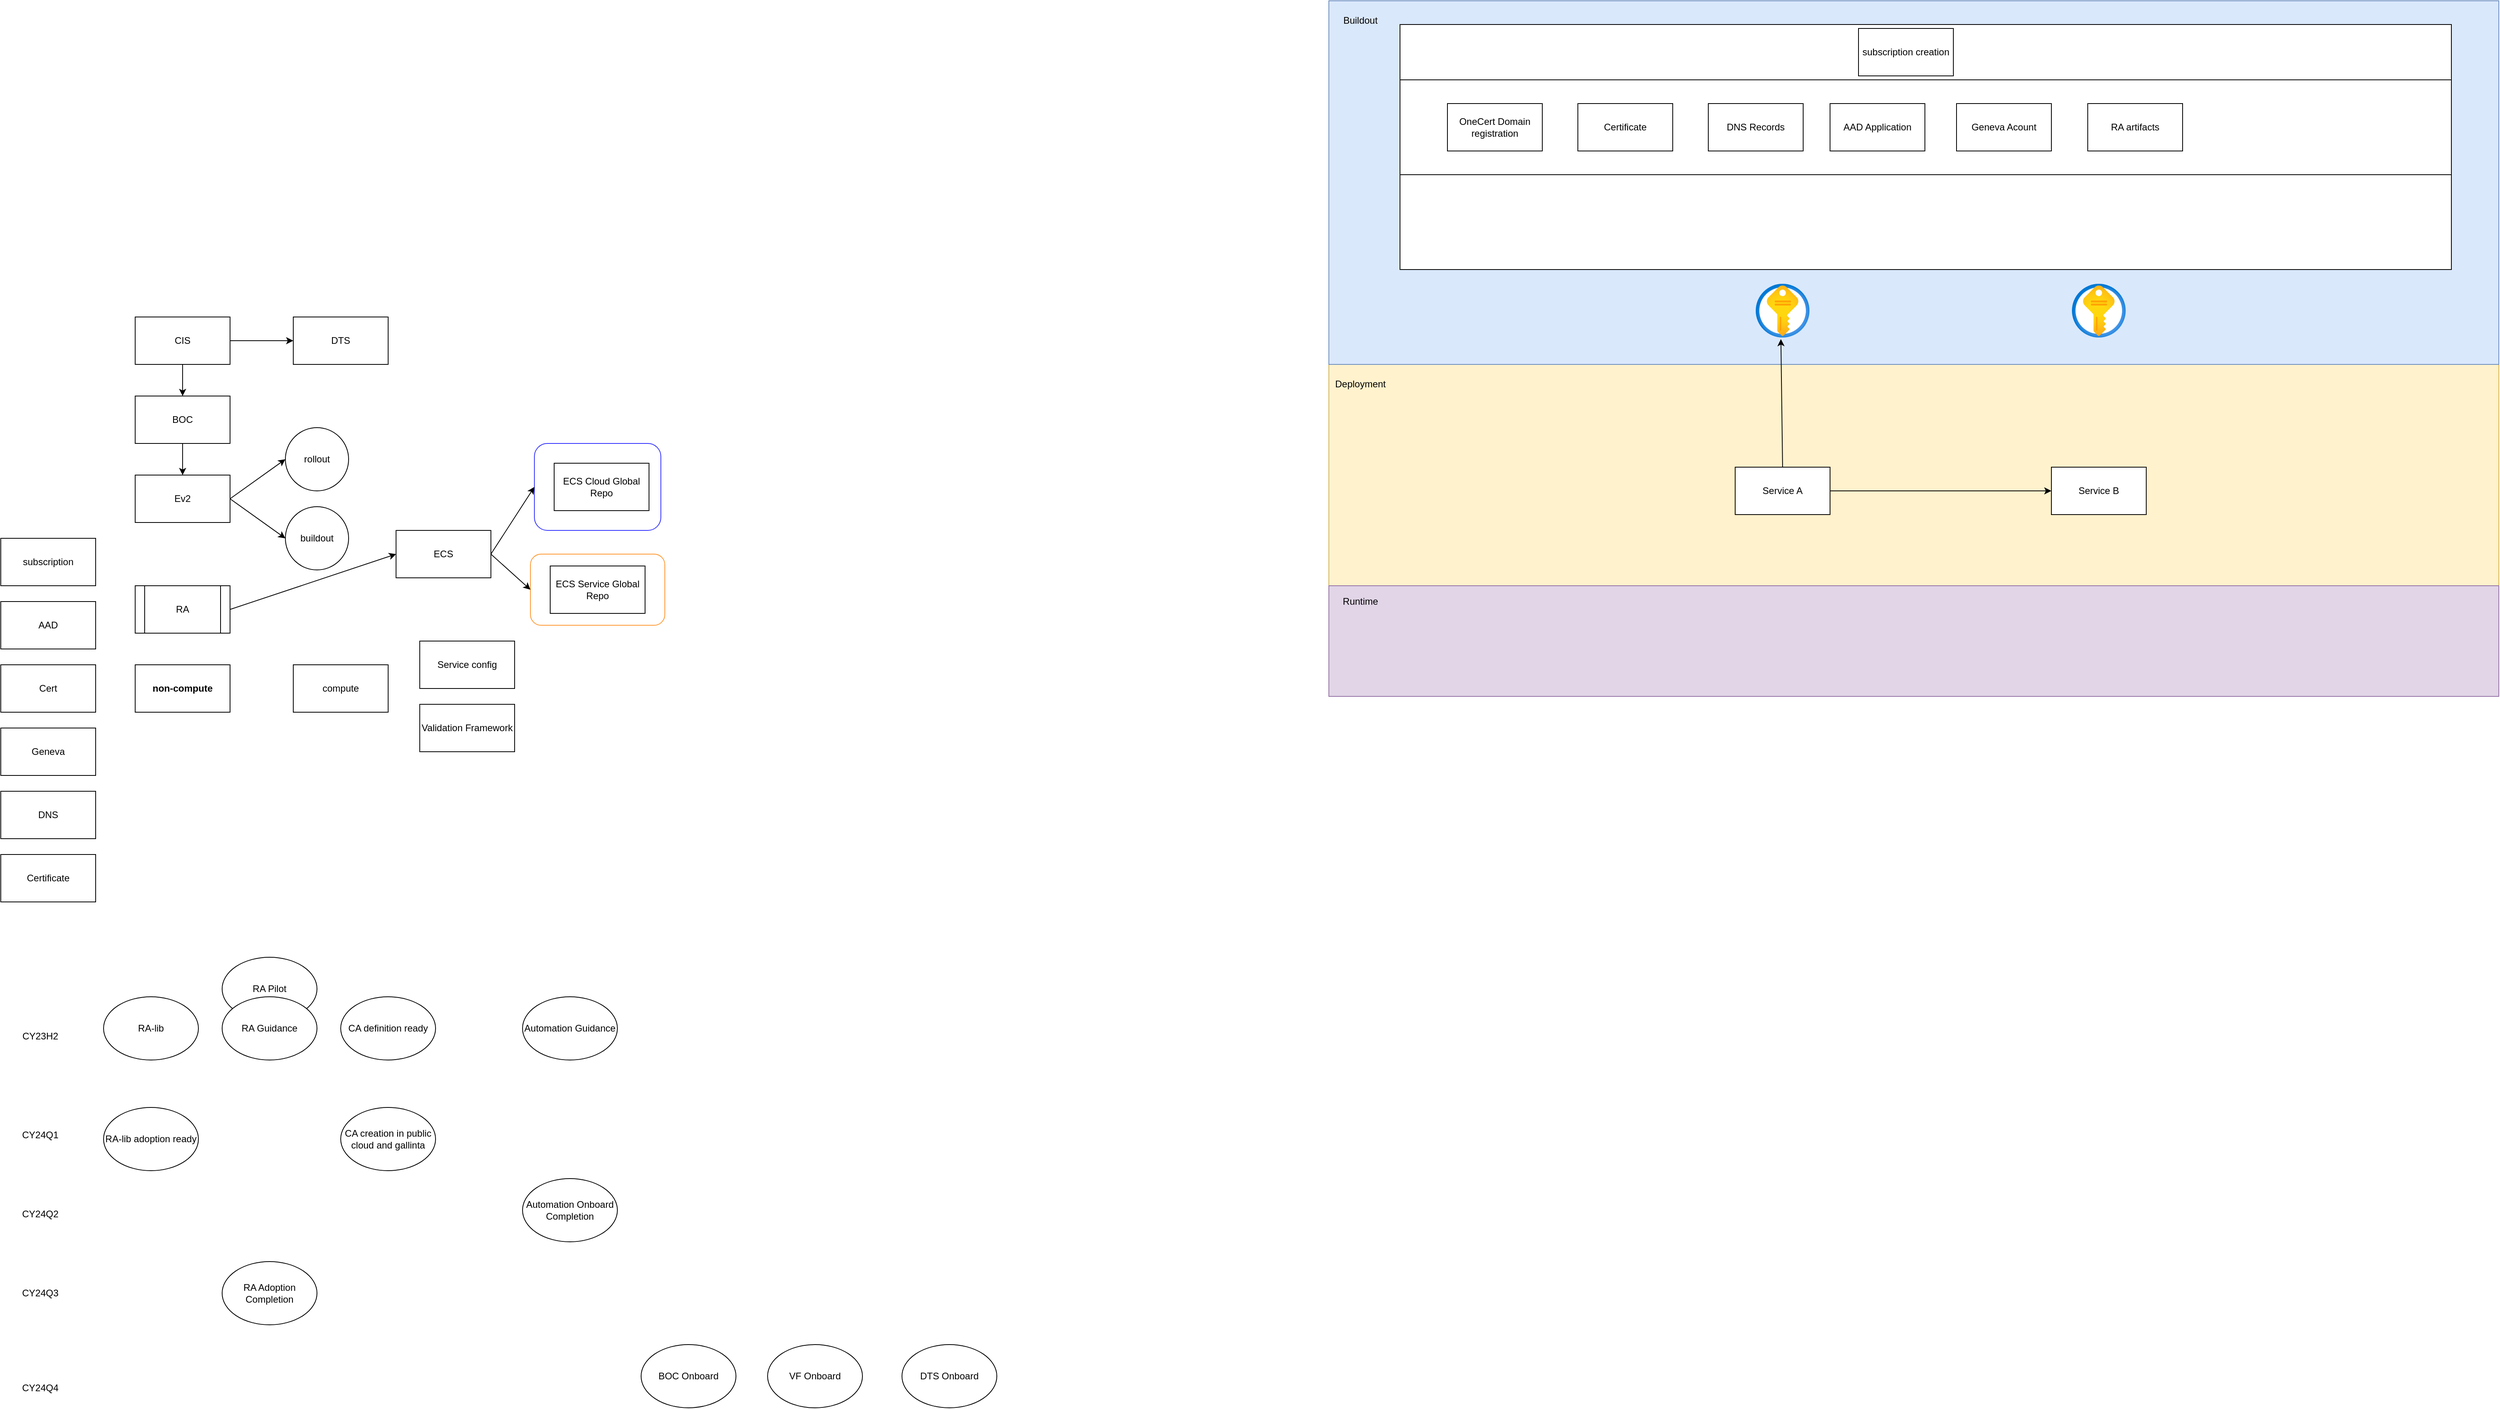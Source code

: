 <mxfile version="22.1.3" type="github">
  <diagram name="Page-1" id="d9V6MFzEI7IZekX0ln30">
    <mxGraphModel dx="1998" dy="2239" grid="1" gridSize="10" guides="1" tooltips="1" connect="1" arrows="1" fold="1" page="1" pageScale="1" pageWidth="850" pageHeight="1100" math="0" shadow="0">
      <root>
        <mxCell id="0" />
        <mxCell id="1" parent="0" />
        <mxCell id="3SoOQQYGxqN1ZP2SB03N-24" value="" style="rounded=0;whiteSpace=wrap;html=1;fillColor=#fff2cc;strokeColor=#d6b656;" vertex="1" parent="1">
          <mxGeometry x="1750" y="110" width="1480" height="280" as="geometry" />
        </mxCell>
        <mxCell id="3SoOQQYGxqN1ZP2SB03N-23" value="" style="rounded=0;whiteSpace=wrap;html=1;fillColor=#dae8fc;strokeColor=#6c8ebf;" vertex="1" parent="1">
          <mxGeometry x="1750" y="-350" width="1480" height="460" as="geometry" />
        </mxCell>
        <mxCell id="swO-_-nKR9-th-vh1F2U-4" value="" style="rounded=1;whiteSpace=wrap;html=1;strokeColor=#FF9933;" parent="1" vertex="1">
          <mxGeometry x="740" y="350" width="170" height="90" as="geometry" />
        </mxCell>
        <mxCell id="swO-_-nKR9-th-vh1F2U-3" value="" style="rounded=1;whiteSpace=wrap;html=1;strokeColor=#3333FF;" parent="1" vertex="1">
          <mxGeometry x="745" y="210" width="160" height="110" as="geometry" />
        </mxCell>
        <mxCell id="swO-_-nKR9-th-vh1F2U-1" value="ECS Cloud Global Repo" style="rounded=0;whiteSpace=wrap;html=1;" parent="1" vertex="1">
          <mxGeometry x="770" y="235" width="120" height="60" as="geometry" />
        </mxCell>
        <mxCell id="swO-_-nKR9-th-vh1F2U-2" value="ECS Service Global Repo" style="rounded=0;whiteSpace=wrap;html=1;" parent="1" vertex="1">
          <mxGeometry x="765" y="365" width="120" height="60" as="geometry" />
        </mxCell>
        <mxCell id="JZDgFXP0HIzbjFJge_FJ-1" value="CIS" style="rounded=0;whiteSpace=wrap;html=1;" parent="1" vertex="1">
          <mxGeometry x="240" y="50" width="120" height="60" as="geometry" />
        </mxCell>
        <mxCell id="JZDgFXP0HIzbjFJge_FJ-3" value="DTS" style="rounded=0;whiteSpace=wrap;html=1;" parent="1" vertex="1">
          <mxGeometry x="440" y="50" width="120" height="60" as="geometry" />
        </mxCell>
        <mxCell id="JZDgFXP0HIzbjFJge_FJ-4" value="" style="endArrow=classic;html=1;rounded=0;exitX=1;exitY=0.5;exitDx=0;exitDy=0;entryX=0;entryY=0.5;entryDx=0;entryDy=0;" parent="1" source="JZDgFXP0HIzbjFJge_FJ-1" target="JZDgFXP0HIzbjFJge_FJ-3" edge="1">
          <mxGeometry width="50" height="50" relative="1" as="geometry">
            <mxPoint x="290" y="220" as="sourcePoint" />
            <mxPoint x="340" y="170" as="targetPoint" />
          </mxGeometry>
        </mxCell>
        <mxCell id="JZDgFXP0HIzbjFJge_FJ-5" value="BOC" style="rounded=0;whiteSpace=wrap;html=1;" parent="1" vertex="1">
          <mxGeometry x="240" y="150" width="120" height="60" as="geometry" />
        </mxCell>
        <mxCell id="JZDgFXP0HIzbjFJge_FJ-6" value="" style="endArrow=classic;html=1;rounded=0;exitX=0.5;exitY=1;exitDx=0;exitDy=0;entryX=0.5;entryY=0;entryDx=0;entryDy=0;" parent="1" source="JZDgFXP0HIzbjFJge_FJ-1" target="JZDgFXP0HIzbjFJge_FJ-5" edge="1">
          <mxGeometry width="50" height="50" relative="1" as="geometry">
            <mxPoint x="160" y="170" as="sourcePoint" />
            <mxPoint x="210" y="120" as="targetPoint" />
          </mxGeometry>
        </mxCell>
        <mxCell id="JZDgFXP0HIzbjFJge_FJ-7" value="Ev2" style="rounded=0;whiteSpace=wrap;html=1;" parent="1" vertex="1">
          <mxGeometry x="240" y="250" width="120" height="60" as="geometry" />
        </mxCell>
        <mxCell id="JZDgFXP0HIzbjFJge_FJ-8" value="" style="endArrow=classic;html=1;rounded=0;exitX=0.5;exitY=1;exitDx=0;exitDy=0;" parent="1" source="JZDgFXP0HIzbjFJge_FJ-5" target="JZDgFXP0HIzbjFJge_FJ-7" edge="1">
          <mxGeometry width="50" height="50" relative="1" as="geometry">
            <mxPoint x="150" y="310" as="sourcePoint" />
            <mxPoint x="200" y="260" as="targetPoint" />
          </mxGeometry>
        </mxCell>
        <mxCell id="JZDgFXP0HIzbjFJge_FJ-11" value="rollout" style="ellipse;whiteSpace=wrap;html=1;" parent="1" vertex="1">
          <mxGeometry x="430" y="190" width="80" height="80" as="geometry" />
        </mxCell>
        <mxCell id="JZDgFXP0HIzbjFJge_FJ-12" value="" style="endArrow=classic;html=1;rounded=0;exitX=1;exitY=0.5;exitDx=0;exitDy=0;entryX=0;entryY=0.5;entryDx=0;entryDy=0;" parent="1" source="JZDgFXP0HIzbjFJge_FJ-7" target="JZDgFXP0HIzbjFJge_FJ-11" edge="1">
          <mxGeometry width="50" height="50" relative="1" as="geometry">
            <mxPoint x="360" y="360" as="sourcePoint" />
            <mxPoint x="410" y="310" as="targetPoint" />
          </mxGeometry>
        </mxCell>
        <mxCell id="JZDgFXP0HIzbjFJge_FJ-13" value="buildout" style="ellipse;whiteSpace=wrap;html=1;" parent="1" vertex="1">
          <mxGeometry x="430" y="290" width="80" height="80" as="geometry" />
        </mxCell>
        <mxCell id="JZDgFXP0HIzbjFJge_FJ-14" value="" style="endArrow=classic;html=1;rounded=0;exitX=1;exitY=0.5;exitDx=0;exitDy=0;entryX=0;entryY=0.5;entryDx=0;entryDy=0;" parent="1" source="JZDgFXP0HIzbjFJge_FJ-7" target="JZDgFXP0HIzbjFJge_FJ-13" edge="1">
          <mxGeometry width="50" height="50" relative="1" as="geometry">
            <mxPoint x="320" y="420" as="sourcePoint" />
            <mxPoint x="370" y="370" as="targetPoint" />
          </mxGeometry>
        </mxCell>
        <mxCell id="JZDgFXP0HIzbjFJge_FJ-16" value="RA" style="shape=process;whiteSpace=wrap;html=1;backgroundOutline=1;" parent="1" vertex="1">
          <mxGeometry x="240" y="390" width="120" height="60" as="geometry" />
        </mxCell>
        <mxCell id="JZDgFXP0HIzbjFJge_FJ-17" value="ECS" style="whiteSpace=wrap;html=1;" parent="1" vertex="1">
          <mxGeometry x="570" y="320" width="120" height="60" as="geometry" />
        </mxCell>
        <mxCell id="JZDgFXP0HIzbjFJge_FJ-18" value="" style="endArrow=classic;html=1;rounded=0;exitX=1;exitY=0.5;exitDx=0;exitDy=0;entryX=0;entryY=0.5;entryDx=0;entryDy=0;" parent="1" source="JZDgFXP0HIzbjFJge_FJ-16" target="JZDgFXP0HIzbjFJge_FJ-17" edge="1">
          <mxGeometry width="50" height="50" relative="1" as="geometry">
            <mxPoint x="720" y="480" as="sourcePoint" />
            <mxPoint x="770" y="430" as="targetPoint" />
          </mxGeometry>
        </mxCell>
        <mxCell id="JZDgFXP0HIzbjFJge_FJ-19" value="non-compute" style="whiteSpace=wrap;html=1;fontStyle=1" parent="1" vertex="1">
          <mxGeometry x="240" y="490" width="120" height="60" as="geometry" />
        </mxCell>
        <mxCell id="JZDgFXP0HIzbjFJge_FJ-20" value="compute" style="whiteSpace=wrap;html=1;" parent="1" vertex="1">
          <mxGeometry x="440" y="490" width="120" height="60" as="geometry" />
        </mxCell>
        <mxCell id="JZDgFXP0HIzbjFJge_FJ-21" value="Service config" style="rounded=0;whiteSpace=wrap;html=1;" parent="1" vertex="1">
          <mxGeometry x="600" y="460" width="120" height="60" as="geometry" />
        </mxCell>
        <mxCell id="JZDgFXP0HIzbjFJge_FJ-22" value="subscription" style="rounded=0;whiteSpace=wrap;html=1;" parent="1" vertex="1">
          <mxGeometry x="70" y="330" width="120" height="60" as="geometry" />
        </mxCell>
        <mxCell id="JZDgFXP0HIzbjFJge_FJ-23" value="AAD" style="rounded=0;whiteSpace=wrap;html=1;" parent="1" vertex="1">
          <mxGeometry x="70" y="410" width="120" height="60" as="geometry" />
        </mxCell>
        <mxCell id="JZDgFXP0HIzbjFJge_FJ-24" value="Cert" style="rounded=0;whiteSpace=wrap;html=1;" parent="1" vertex="1">
          <mxGeometry x="70" y="490" width="120" height="60" as="geometry" />
        </mxCell>
        <mxCell id="JZDgFXP0HIzbjFJge_FJ-25" value="Geneva" style="rounded=0;whiteSpace=wrap;html=1;" parent="1" vertex="1">
          <mxGeometry x="70" y="570" width="120" height="60" as="geometry" />
        </mxCell>
        <mxCell id="JZDgFXP0HIzbjFJge_FJ-26" value="DNS" style="rounded=0;whiteSpace=wrap;html=1;" parent="1" vertex="1">
          <mxGeometry x="70" y="650" width="120" height="60" as="geometry" />
        </mxCell>
        <mxCell id="JZDgFXP0HIzbjFJge_FJ-27" value="Certificate" style="rounded=0;whiteSpace=wrap;html=1;" parent="1" vertex="1">
          <mxGeometry x="70" y="730" width="120" height="60" as="geometry" />
        </mxCell>
        <mxCell id="JZDgFXP0HIzbjFJge_FJ-28" value="Validation Framework" style="rounded=0;whiteSpace=wrap;html=1;" parent="1" vertex="1">
          <mxGeometry x="600" y="540" width="120" height="60" as="geometry" />
        </mxCell>
        <mxCell id="JZDgFXP0HIzbjFJge_FJ-29" value="" style="endArrow=classic;html=1;rounded=0;entryX=0;entryY=0.5;entryDx=0;entryDy=0;exitX=1;exitY=0.5;exitDx=0;exitDy=0;" parent="1" source="JZDgFXP0HIzbjFJge_FJ-17" target="swO-_-nKR9-th-vh1F2U-3" edge="1">
          <mxGeometry width="50" height="50" relative="1" as="geometry">
            <mxPoint x="670" y="310" as="sourcePoint" />
            <mxPoint x="720" y="260" as="targetPoint" />
          </mxGeometry>
        </mxCell>
        <mxCell id="JZDgFXP0HIzbjFJge_FJ-30" value="" style="endArrow=classic;html=1;rounded=0;exitX=1;exitY=0.5;exitDx=0;exitDy=0;entryX=0;entryY=0.5;entryDx=0;entryDy=0;" parent="1" source="JZDgFXP0HIzbjFJge_FJ-17" target="swO-_-nKR9-th-vh1F2U-4" edge="1">
          <mxGeometry width="50" height="50" relative="1" as="geometry">
            <mxPoint x="810" y="510" as="sourcePoint" />
            <mxPoint x="860" y="460" as="targetPoint" />
          </mxGeometry>
        </mxCell>
        <mxCell id="JZDgFXP0HIzbjFJge_FJ-34" value="CY24Q1" style="text;html=1;strokeColor=none;fillColor=none;align=center;verticalAlign=middle;whiteSpace=wrap;rounded=0;" parent="1" vertex="1">
          <mxGeometry x="90" y="1070" width="60" height="30" as="geometry" />
        </mxCell>
        <mxCell id="AnB0dwLxFMZhTZSeHD-A-2" value="RA-lib" style="ellipse;whiteSpace=wrap;html=1;" parent="1" vertex="1">
          <mxGeometry x="200" y="910" width="120" height="80" as="geometry" />
        </mxCell>
        <mxCell id="AnB0dwLxFMZhTZSeHD-A-3" value="CA definition ready" style="ellipse;whiteSpace=wrap;html=1;" parent="1" vertex="1">
          <mxGeometry x="500" y="910" width="120" height="80" as="geometry" />
        </mxCell>
        <mxCell id="AnB0dwLxFMZhTZSeHD-A-4" value="Automation Guidance" style="ellipse;whiteSpace=wrap;html=1;" parent="1" vertex="1">
          <mxGeometry x="730" y="910" width="120" height="80" as="geometry" />
        </mxCell>
        <mxCell id="AnB0dwLxFMZhTZSeHD-A-5" value="RA Pilot" style="ellipse;whiteSpace=wrap;html=1;" parent="1" vertex="1">
          <mxGeometry x="350" y="860" width="120" height="80" as="geometry" />
        </mxCell>
        <mxCell id="AnB0dwLxFMZhTZSeHD-A-6" value="CY23H2" style="text;html=1;strokeColor=none;fillColor=none;align=center;verticalAlign=middle;whiteSpace=wrap;rounded=0;" parent="1" vertex="1">
          <mxGeometry x="90" y="945" width="60" height="30" as="geometry" />
        </mxCell>
        <mxCell id="AnB0dwLxFMZhTZSeHD-A-7" value="RA-lib adoption ready" style="ellipse;whiteSpace=wrap;html=1;" parent="1" vertex="1">
          <mxGeometry x="200" y="1050" width="120" height="80" as="geometry" />
        </mxCell>
        <mxCell id="AnB0dwLxFMZhTZSeHD-A-8" value="CA creation in public cloud and gallinta" style="ellipse;whiteSpace=wrap;html=1;" parent="1" vertex="1">
          <mxGeometry x="500" y="1050" width="120" height="80" as="geometry" />
        </mxCell>
        <mxCell id="AnB0dwLxFMZhTZSeHD-A-9" value="Automation Onboard Completion" style="ellipse;whiteSpace=wrap;html=1;" parent="1" vertex="1">
          <mxGeometry x="730" y="1140" width="120" height="80" as="geometry" />
        </mxCell>
        <mxCell id="AnB0dwLxFMZhTZSeHD-A-10" value="CY24Q2" style="text;html=1;strokeColor=none;fillColor=none;align=center;verticalAlign=middle;whiteSpace=wrap;rounded=0;" parent="1" vertex="1">
          <mxGeometry x="90" y="1170" width="60" height="30" as="geometry" />
        </mxCell>
        <mxCell id="AnB0dwLxFMZhTZSeHD-A-11" value="RA Adoption Completion" style="ellipse;whiteSpace=wrap;html=1;" parent="1" vertex="1">
          <mxGeometry x="350" y="1245" width="120" height="80" as="geometry" />
        </mxCell>
        <mxCell id="AnB0dwLxFMZhTZSeHD-A-12" value="CY24Q3" style="text;html=1;strokeColor=none;fillColor=none;align=center;verticalAlign=middle;whiteSpace=wrap;rounded=0;" parent="1" vertex="1">
          <mxGeometry x="90" y="1270" width="60" height="30" as="geometry" />
        </mxCell>
        <mxCell id="AnB0dwLxFMZhTZSeHD-A-13" value="CY24Q4" style="text;html=1;strokeColor=none;fillColor=none;align=center;verticalAlign=middle;whiteSpace=wrap;rounded=0;" parent="1" vertex="1">
          <mxGeometry x="90" y="1390" width="60" height="30" as="geometry" />
        </mxCell>
        <mxCell id="AnB0dwLxFMZhTZSeHD-A-14" value="BOC Onboard" style="ellipse;whiteSpace=wrap;html=1;" parent="1" vertex="1">
          <mxGeometry x="880" y="1350" width="120" height="80" as="geometry" />
        </mxCell>
        <mxCell id="AnB0dwLxFMZhTZSeHD-A-15" value="VF Onboard" style="ellipse;whiteSpace=wrap;html=1;" parent="1" vertex="1">
          <mxGeometry x="1040" y="1350" width="120" height="80" as="geometry" />
        </mxCell>
        <mxCell id="AnB0dwLxFMZhTZSeHD-A-16" value="DTS Onboard" style="ellipse;whiteSpace=wrap;html=1;" parent="1" vertex="1">
          <mxGeometry x="1210" y="1350" width="120" height="80" as="geometry" />
        </mxCell>
        <mxCell id="XIDz57G52PuHBvire1xS-1" value="RA Guidance" style="ellipse;whiteSpace=wrap;html=1;" parent="1" vertex="1">
          <mxGeometry x="350" y="910" width="120" height="80" as="geometry" />
        </mxCell>
        <mxCell id="3SoOQQYGxqN1ZP2SB03N-1" value="Service A" style="rounded=0;whiteSpace=wrap;html=1;shadow=0;" vertex="1" parent="1">
          <mxGeometry x="2264" y="240" width="120" height="60" as="geometry" />
        </mxCell>
        <mxCell id="3SoOQQYGxqN1ZP2SB03N-2" value="Service B" style="rounded=0;whiteSpace=wrap;html=1;" vertex="1" parent="1">
          <mxGeometry x="2664" y="240" width="120" height="60" as="geometry" />
        </mxCell>
        <mxCell id="3SoOQQYGxqN1ZP2SB03N-3" value="" style="image;aspect=fixed;html=1;points=[];align=center;fontSize=12;image=img/lib/azure2/security/Key_Vaults.svg;" vertex="1" parent="1">
          <mxGeometry x="2290" y="8" width="68" height="68" as="geometry" />
        </mxCell>
        <mxCell id="3SoOQQYGxqN1ZP2SB03N-4" value="" style="image;aspect=fixed;html=1;points=[];align=center;fontSize=12;image=img/lib/azure2/security/Key_Vaults.svg;" vertex="1" parent="1">
          <mxGeometry x="2690" y="8" width="68" height="68" as="geometry" />
        </mxCell>
        <mxCell id="3SoOQQYGxqN1ZP2SB03N-6" value="" style="endArrow=classic;html=1;rounded=0;entryX=0.468;entryY=1.029;entryDx=0;entryDy=0;entryPerimeter=0;exitX=0.5;exitY=0;exitDx=0;exitDy=0;" edge="1" parent="1" source="3SoOQQYGxqN1ZP2SB03N-1" target="3SoOQQYGxqN1ZP2SB03N-3">
          <mxGeometry width="50" height="50" relative="1" as="geometry">
            <mxPoint x="2260" y="340" as="sourcePoint" />
            <mxPoint x="2310" y="290" as="targetPoint" />
          </mxGeometry>
        </mxCell>
        <mxCell id="3SoOQQYGxqN1ZP2SB03N-9" value="" style="endArrow=classic;html=1;rounded=0;exitX=1;exitY=0.5;exitDx=0;exitDy=0;entryX=0;entryY=0.5;entryDx=0;entryDy=0;" edge="1" parent="1" source="3SoOQQYGxqN1ZP2SB03N-1" target="3SoOQQYGxqN1ZP2SB03N-2">
          <mxGeometry width="50" height="50" relative="1" as="geometry">
            <mxPoint x="2380" y="490" as="sourcePoint" />
            <mxPoint x="2430" y="440" as="targetPoint" />
          </mxGeometry>
        </mxCell>
        <mxCell id="3SoOQQYGxqN1ZP2SB03N-16" value="" style="rounded=0;whiteSpace=wrap;html=1;" vertex="1" parent="1">
          <mxGeometry x="1840" y="-320" width="1330" height="70" as="geometry" />
        </mxCell>
        <mxCell id="3SoOQQYGxqN1ZP2SB03N-21" value="Buildout" style="text;html=1;strokeColor=none;fillColor=none;align=center;verticalAlign=middle;whiteSpace=wrap;rounded=0;" vertex="1" parent="1">
          <mxGeometry x="1760" y="-340" width="60" height="30" as="geometry" />
        </mxCell>
        <mxCell id="3SoOQQYGxqN1ZP2SB03N-25" value="Deployment" style="text;html=1;strokeColor=none;fillColor=none;align=center;verticalAlign=middle;whiteSpace=wrap;rounded=0;" vertex="1" parent="1">
          <mxGeometry x="1760" y="120" width="60" height="30" as="geometry" />
        </mxCell>
        <mxCell id="3SoOQQYGxqN1ZP2SB03N-26" value="" style="rounded=0;whiteSpace=wrap;html=1;fillColor=#e1d5e7;strokeColor=#9673a6;" vertex="1" parent="1">
          <mxGeometry x="1750" y="390" width="1480" height="140" as="geometry" />
        </mxCell>
        <mxCell id="3SoOQQYGxqN1ZP2SB03N-27" value="Runtime" style="text;html=1;strokeColor=none;fillColor=none;align=center;verticalAlign=middle;whiteSpace=wrap;rounded=0;" vertex="1" parent="1">
          <mxGeometry x="1760" y="395" width="60" height="30" as="geometry" />
        </mxCell>
        <mxCell id="3SoOQQYGxqN1ZP2SB03N-28" value="" style="rounded=0;whiteSpace=wrap;html=1;" vertex="1" parent="1">
          <mxGeometry x="1840" y="-250" width="1330" height="130" as="geometry" />
        </mxCell>
        <mxCell id="3SoOQQYGxqN1ZP2SB03N-29" value="" style="rounded=0;whiteSpace=wrap;html=1;" vertex="1" parent="1">
          <mxGeometry x="1840" y="-130" width="1330" height="120" as="geometry" />
        </mxCell>
        <mxCell id="3SoOQQYGxqN1ZP2SB03N-30" value="Certificate" style="rounded=0;whiteSpace=wrap;html=1;" vertex="1" parent="1">
          <mxGeometry x="2065" y="-220" width="120" height="60" as="geometry" />
        </mxCell>
        <mxCell id="3SoOQQYGxqN1ZP2SB03N-31" value="subscription creation" style="rounded=0;whiteSpace=wrap;html=1;" vertex="1" parent="1">
          <mxGeometry x="2420" y="-315" width="120" height="60" as="geometry" />
        </mxCell>
        <mxCell id="3SoOQQYGxqN1ZP2SB03N-33" value="OneCert Domain registration" style="rounded=0;whiteSpace=wrap;html=1;" vertex="1" parent="1">
          <mxGeometry x="1900" y="-220" width="120" height="60" as="geometry" />
        </mxCell>
        <mxCell id="3SoOQQYGxqN1ZP2SB03N-34" value="DNS Records" style="rounded=0;whiteSpace=wrap;html=1;" vertex="1" parent="1">
          <mxGeometry x="2230" y="-220" width="120" height="60" as="geometry" />
        </mxCell>
        <mxCell id="3SoOQQYGxqN1ZP2SB03N-35" value="AAD Application" style="rounded=0;whiteSpace=wrap;html=1;" vertex="1" parent="1">
          <mxGeometry x="2384" y="-220" width="120" height="60" as="geometry" />
        </mxCell>
        <mxCell id="3SoOQQYGxqN1ZP2SB03N-36" value="Geneva Acount" style="rounded=0;whiteSpace=wrap;html=1;" vertex="1" parent="1">
          <mxGeometry x="2544" y="-220" width="120" height="60" as="geometry" />
        </mxCell>
        <mxCell id="3SoOQQYGxqN1ZP2SB03N-37" value="RA artifacts" style="rounded=0;whiteSpace=wrap;html=1;" vertex="1" parent="1">
          <mxGeometry x="2710" y="-220" width="120" height="60" as="geometry" />
        </mxCell>
        <mxCell id="3SoOQQYGxqN1ZP2SB03N-38" value="Geneva Acount" style="rounded=0;whiteSpace=wrap;html=1;" vertex="1" parent="1">
          <mxGeometry x="2544" y="-220" width="120" height="60" as="geometry" />
        </mxCell>
      </root>
    </mxGraphModel>
  </diagram>
</mxfile>
